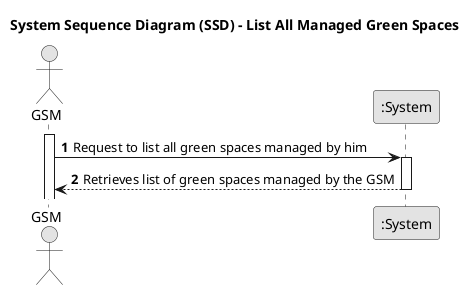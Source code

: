 @startuml
skinparam monochrome true
skinparam packageStyle rectangle
skinparam shadowing false

title System Sequence Diagram (SSD) - List All Managed Green Spaces

autonumber

actor "GSM" as Employee
participant ":System" as System

activate Employee

    Employee -> System : Request to list all green spaces managed by him
    activate System

        System --> Employee : Retrieves list of green spaces managed by the GSM
    deactivate System

@enduml
